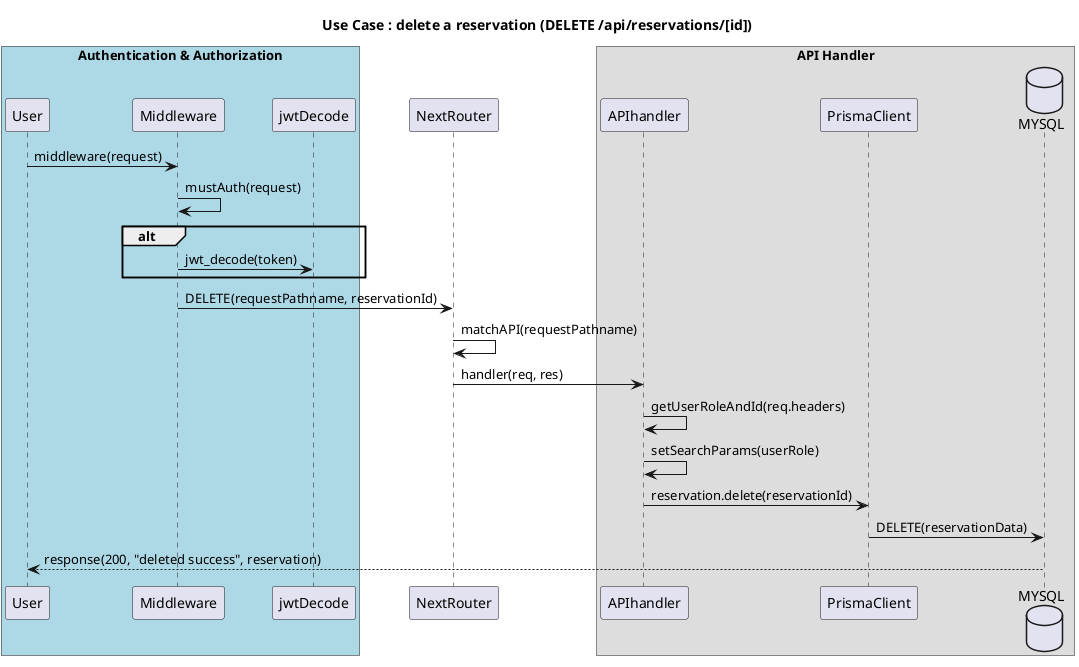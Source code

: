 @startuml
title Use Case : delete a reservation (DELETE /api/reservations/[id])

box "Authentication & Authorization" #Lightblue
User -> Middleware : middleware(request)
Middleware -> Middleware : mustAuth(request)
alt 
Middleware -> jwtDecode : jwt_decode(token)
end alt
end box

Middleware -> NextRouter : DELETE(requestPathname, reservationId)
NextRouter -> NextRouter : matchAPI(requestPathname)

box "API Handler"
NextRouter -> APIhandler : handler(req, res)
APIhandler -> APIhandler : getUserRoleAndId(req.headers)
APIhandler -> APIhandler : setSearchParams(userRole)

APIhandler -> PrismaClient : reservation.delete(reservationId)
database MYSQL
PrismaClient -> MYSQL : DELETE(reservationData)
MYSQL --> User : response(200, "deleted success", reservation)
end box

@enduml